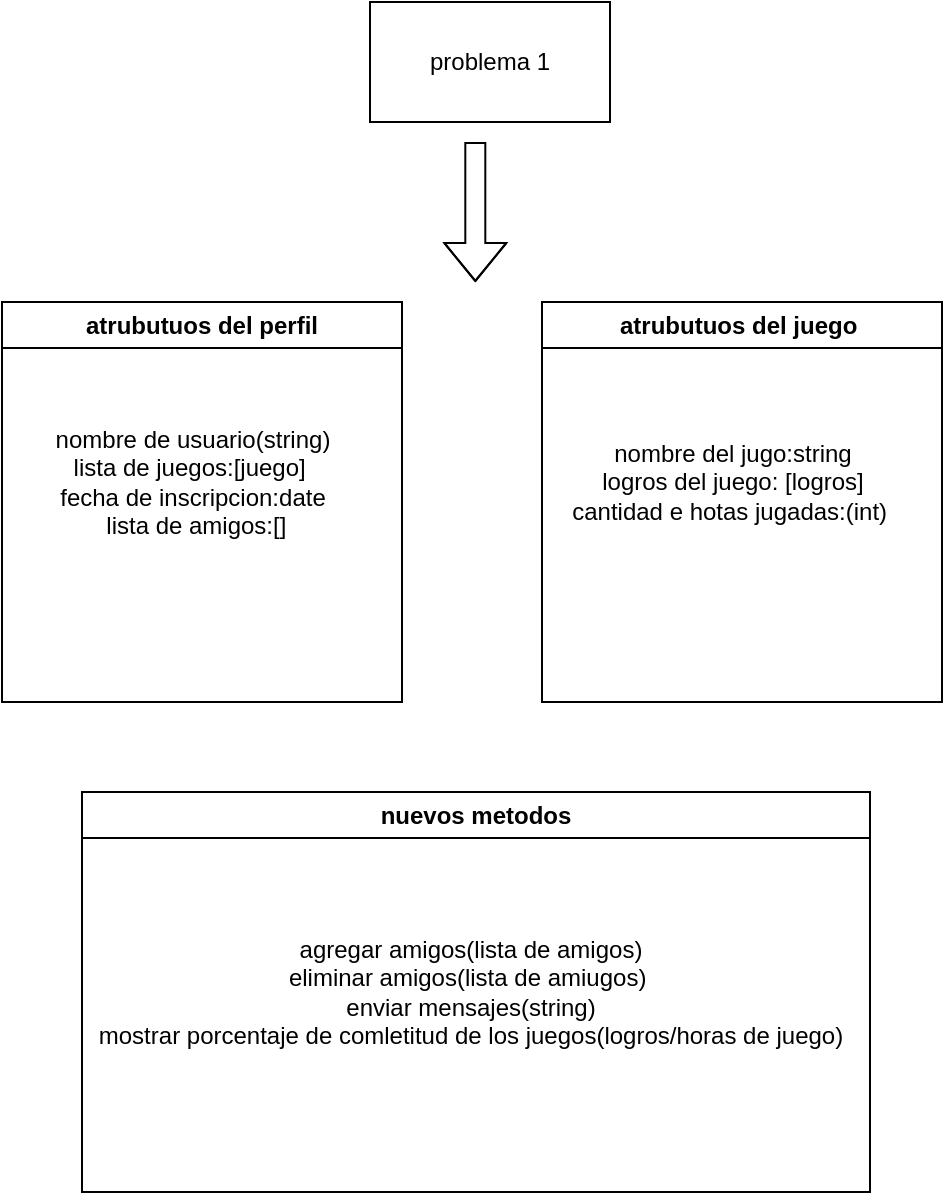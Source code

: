 <mxfile version="28.1.0" pages="2">
  <diagram name="Página-1" id="R5rRtUV8QfAV9kbqdX8D">
    <mxGraphModel dx="983" dy="536" grid="1" gridSize="10" guides="1" tooltips="1" connect="1" arrows="1" fold="1" page="1" pageScale="1" pageWidth="827" pageHeight="1169" math="0" shadow="0">
      <root>
        <mxCell id="0" />
        <mxCell id="1" parent="0" />
        <mxCell id="XazZaZ8GkJGnkjC0Wd-L-2" value="problema 1" style="rounded=0;whiteSpace=wrap;html=1;" parent="1" vertex="1">
          <mxGeometry x="354" y="190" width="120" height="60" as="geometry" />
        </mxCell>
        <mxCell id="XazZaZ8GkJGnkjC0Wd-L-3" value="" style="shape=flexArrow;endArrow=classic;html=1;rounded=0;" parent="1" edge="1">
          <mxGeometry width="50" height="50" relative="1" as="geometry">
            <mxPoint x="406.66" y="260" as="sourcePoint" />
            <mxPoint x="406.66" y="330" as="targetPoint" />
            <Array as="points">
              <mxPoint x="406.66" y="310" />
            </Array>
          </mxGeometry>
        </mxCell>
        <mxCell id="XazZaZ8GkJGnkjC0Wd-L-5" value="atrubutuos del perfil" style="swimlane;whiteSpace=wrap;html=1;" parent="1" vertex="1">
          <mxGeometry x="170" y="340" width="200" height="200" as="geometry" />
        </mxCell>
        <mxCell id="XazZaZ8GkJGnkjC0Wd-L-6" value="nombre de usuario(string)&lt;div&gt;lista de juegos:[juego]&amp;nbsp;&lt;/div&gt;&lt;div&gt;fecha de inscripcion:date&lt;/div&gt;&lt;div&gt;&lt;span style=&quot;background-color: transparent; color: light-dark(rgb(0, 0, 0), rgb(255, 255, 255));&quot;&gt;&amp;nbsp;lista de amigos:[]&lt;/span&gt;&lt;/div&gt;" style="text;html=1;align=center;verticalAlign=middle;resizable=0;points=[];autosize=1;strokeColor=none;fillColor=none;" parent="XazZaZ8GkJGnkjC0Wd-L-5" vertex="1">
          <mxGeometry x="15" y="55" width="160" height="70" as="geometry" />
        </mxCell>
        <mxCell id="XazZaZ8GkJGnkjC0Wd-L-10" value="nuevos metodos" style="swimlane;whiteSpace=wrap;html=1;" parent="1" vertex="1">
          <mxGeometry x="210" y="585" width="394" height="200" as="geometry" />
        </mxCell>
        <mxCell id="XazZaZ8GkJGnkjC0Wd-L-11" value="agregar amigos(lista de amigos)&lt;div&gt;eliminar amigos(lista de amiugos)&amp;nbsp;&lt;/div&gt;&lt;div&gt;enviar mensajes(string)&lt;/div&gt;&lt;div&gt;mostrar porcentaje de comletitud de los juegos(logros/horas de juego)&lt;/div&gt;" style="text;html=1;align=center;verticalAlign=middle;resizable=0;points=[];autosize=1;strokeColor=none;fillColor=none;" parent="XazZaZ8GkJGnkjC0Wd-L-10" vertex="1">
          <mxGeometry x="-6" y="65" width="400" height="70" as="geometry" />
        </mxCell>
        <mxCell id="XazZaZ8GkJGnkjC0Wd-L-12" value="atrubutuos del juego&amp;nbsp;" style="swimlane;whiteSpace=wrap;html=1;" parent="1" vertex="1">
          <mxGeometry x="440" y="340" width="200" height="200" as="geometry" />
        </mxCell>
        <mxCell id="XazZaZ8GkJGnkjC0Wd-L-13" value="nombre del jugo:string&lt;div&gt;logros del juego: [logros]&lt;/div&gt;&lt;div&gt;cantidad e hotas jugadas:(int)&amp;nbsp;&lt;/div&gt;" style="text;html=1;align=center;verticalAlign=middle;resizable=0;points=[];autosize=1;strokeColor=none;fillColor=none;" parent="XazZaZ8GkJGnkjC0Wd-L-12" vertex="1">
          <mxGeometry x="5" y="60" width="180" height="60" as="geometry" />
        </mxCell>
      </root>
    </mxGraphModel>
  </diagram>
  <diagram id="c6V-7s6Dpfe_pbrNvJ9K" name="Página-2">
    <mxGraphModel grid="1" page="1" gridSize="10" guides="1" tooltips="1" connect="1" arrows="1" fold="1" pageScale="1" pageWidth="827" pageHeight="1169" math="0" shadow="0">
      <root>
        <mxCell id="0" />
        <mxCell id="1" parent="0" />
      </root>
    </mxGraphModel>
  </diagram>
</mxfile>
